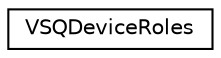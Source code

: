 digraph "Graphical Class Hierarchy"
{
 // LATEX_PDF_SIZE
  edge [fontname="Helvetica",fontsize="10",labelfontname="Helvetica",labelfontsize="10"];
  node [fontname="Helvetica",fontsize="10",shape=record];
  rankdir="LR";
  Node0 [label="VSQDeviceRoles",height=0.2,width=0.4,color="black", fillcolor="white", style="filled",URL="$class_v_s_q_device_roles.html",tooltip="Device roles."];
}
